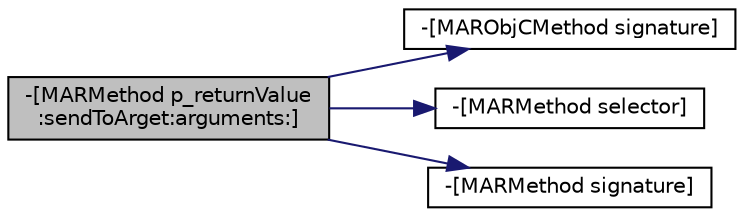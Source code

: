 digraph "-[MARMethod p_returnValue:sendToArget:arguments:]"
{
  edge [fontname="Helvetica",fontsize="10",labelfontname="Helvetica",labelfontsize="10"];
  node [fontname="Helvetica",fontsize="10",shape=record];
  rankdir="LR";
  Node30 [label="-[MARMethod p_returnValue\l:sendToArget:arguments:]",height=0.2,width=0.4,color="black", fillcolor="grey75", style="filled", fontcolor="black"];
  Node30 -> Node31 [color="midnightblue",fontsize="10",style="solid",fontname="Helvetica"];
  Node31 [label="-[MARObjCMethod signature]",height=0.2,width=0.4,color="black", fillcolor="white", style="filled",URL="$interface_m_a_r_obj_c_method.html#a2c706d26be0104fb5c705f2e30b2c7c4"];
  Node30 -> Node32 [color="midnightblue",fontsize="10",style="solid",fontname="Helvetica"];
  Node32 [label="-[MARMethod selector]",height=0.2,width=0.4,color="black", fillcolor="white", style="filled",URL="$interface_m_a_r_method.html#a7f6933667f10c7a93cfc392cf75bb46b"];
  Node30 -> Node33 [color="midnightblue",fontsize="10",style="solid",fontname="Helvetica"];
  Node33 [label="-[MARMethod signature]",height=0.2,width=0.4,color="black", fillcolor="white", style="filled",URL="$interface_m_a_r_method.html#a95142a29169eb3b6d4b3c5e8d0db54a5"];
}
